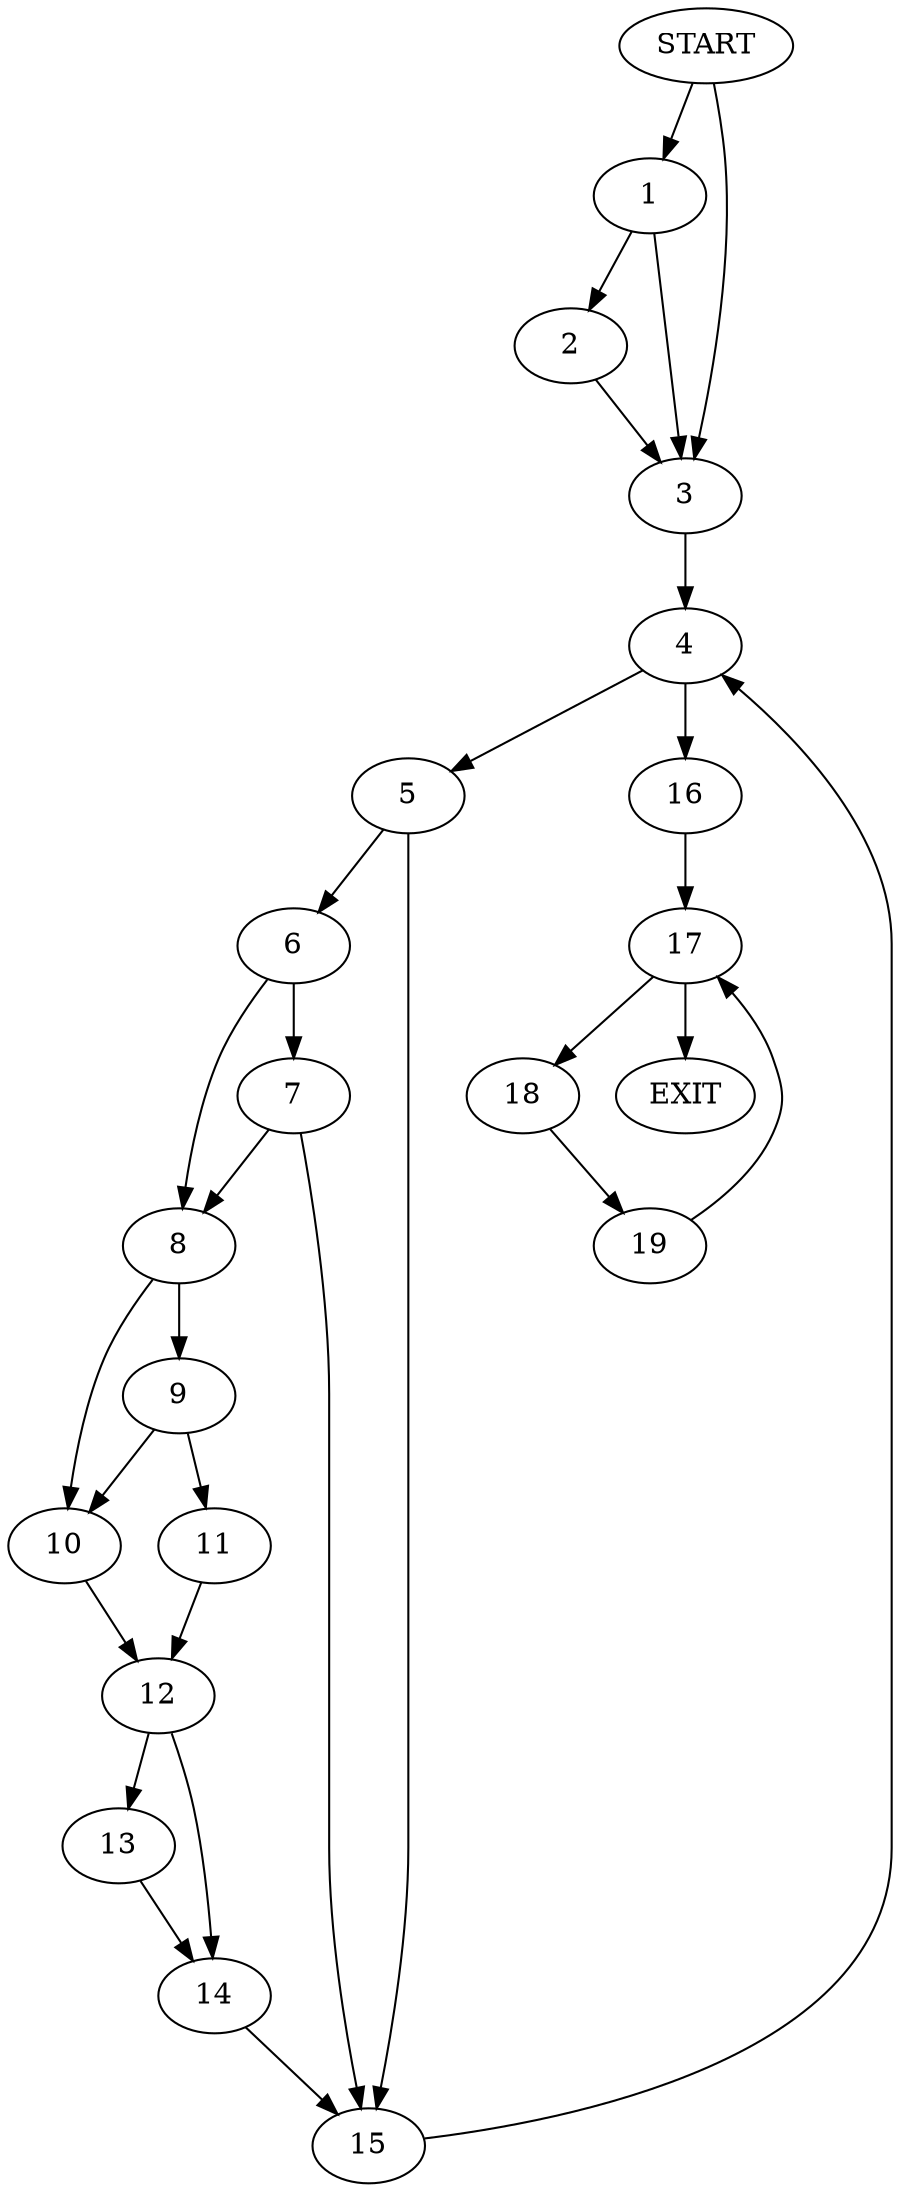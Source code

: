 digraph { 
0 [label="START"];
1;
2;
3;
4;
5;
6;
7;
8;
9;
10;
11;
12;
13;
14;
15;
16;
17;
18;
19;
20[label="EXIT"];
0 -> 1;
0 -> 3;
1 -> 2;
1 -> 3;
2 -> 3;
3 -> 4;
4 -> 5;
4 -> 16;
5 -> 6;
5 -> 15;
6 -> 7;
6 -> 8;
7 -> 15;
7 -> 8;
8 -> 9;
8 -> 10;
9 -> 10;
9 -> 11;
10 -> 12;
11 -> 12;
12 -> 13;
12 -> 14;
13 -> 14;
14 -> 15;
15 -> 4;
16 -> 17;
17 -> 18;
17 -> 20;
18 -> 19;
19 -> 17;
}